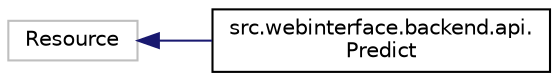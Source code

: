 digraph "Graphical Class Hierarchy"
{
 // LATEX_PDF_SIZE
  edge [fontname="Helvetica",fontsize="10",labelfontname="Helvetica",labelfontsize="10"];
  node [fontname="Helvetica",fontsize="10",shape=record];
  rankdir="LR";
  Node19 [label="Resource",height=0.2,width=0.4,color="grey75", fillcolor="white", style="filled",tooltip=" "];
  Node19 -> Node0 [dir="back",color="midnightblue",fontsize="10",style="solid",fontname="Helvetica"];
  Node0 [label="src.webinterface.backend.api.\lPredict",height=0.2,width=0.4,color="black", fillcolor="white", style="filled",URL="$classsrc_1_1webinterface_1_1backend_1_1api_1_1Predict.html",tooltip=" "];
}
